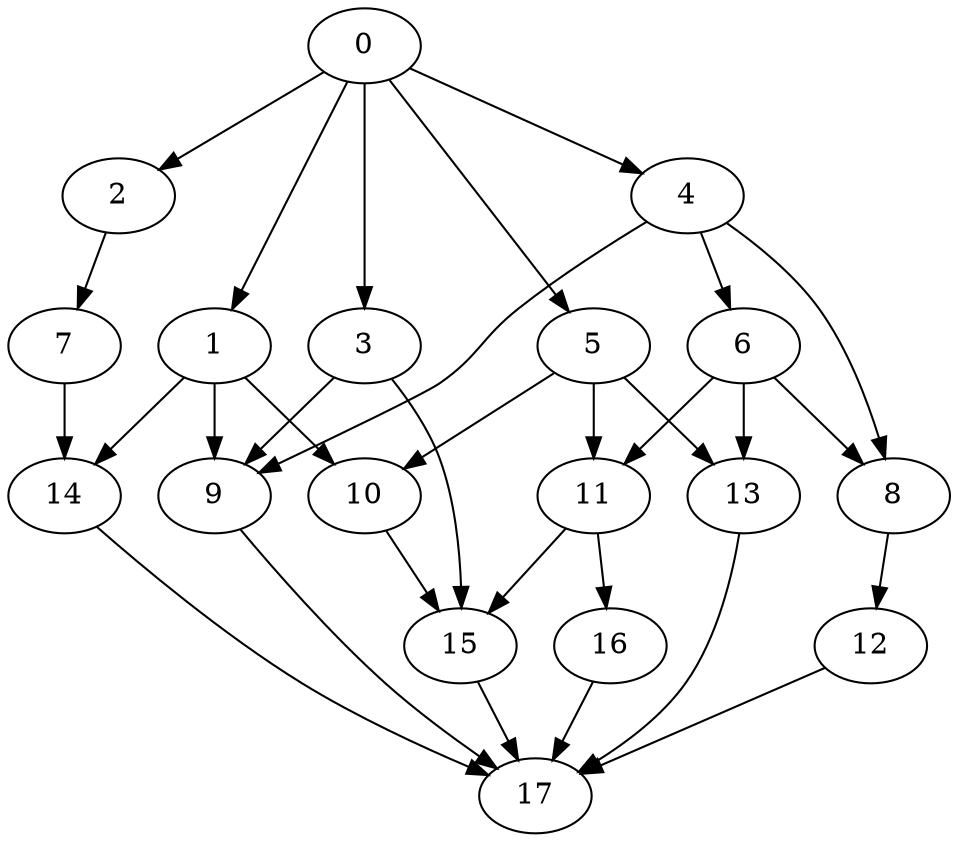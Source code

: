 digraph {
 0 -> 1;
 0 -> 2;
 0 -> 3;
 0 -> 4;
 0 -> 5;
 1 -> 9;
 1 -> 10;
 1 -> 14;
 2 -> 7;
 3 -> 9;
 3 -> 15;
 4 -> 6;
 4 -> 8;
 4 -> 9;
 5 -> 10;
 5 -> 11;
 5 -> 13;
 6 -> 8;
 6 -> 11;
 6 -> 13;
 7 -> 14;
 8 -> 12;
 9 -> 17;
 10 -> 15;
 11 -> 15;
 11 -> 16;
 12 -> 17;
 13 -> 17;
 14 -> 17;
 15 -> 17;
 16 -> 17;
}
